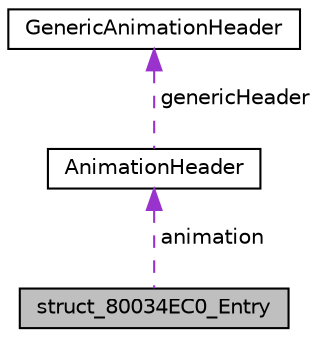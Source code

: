 digraph "struct_80034EC0_Entry"
{
 // LATEX_PDF_SIZE
  edge [fontname="Helvetica",fontsize="10",labelfontname="Helvetica",labelfontsize="10"];
  node [fontname="Helvetica",fontsize="10",shape=record];
  Node1 [label="struct_80034EC0_Entry",height=0.2,width=0.4,color="black", fillcolor="grey75", style="filled", fontcolor="black",tooltip=" "];
  Node2 -> Node1 [dir="back",color="darkorchid3",fontsize="10",style="dashed",label=" animation" ,fontname="Helvetica"];
  Node2 [label="AnimationHeader",height=0.2,width=0.4,color="black", fillcolor="white", style="filled",URL="$d4/dd2/structAnimationHeader.html",tooltip=" "];
  Node3 -> Node2 [dir="back",color="darkorchid3",fontsize="10",style="dashed",label=" genericHeader" ,fontname="Helvetica"];
  Node3 [label="GenericAnimationHeader",height=0.2,width=0.4,color="black", fillcolor="white", style="filled",URL="$d8/da2/structGenericAnimationHeader.html",tooltip=" "];
}
